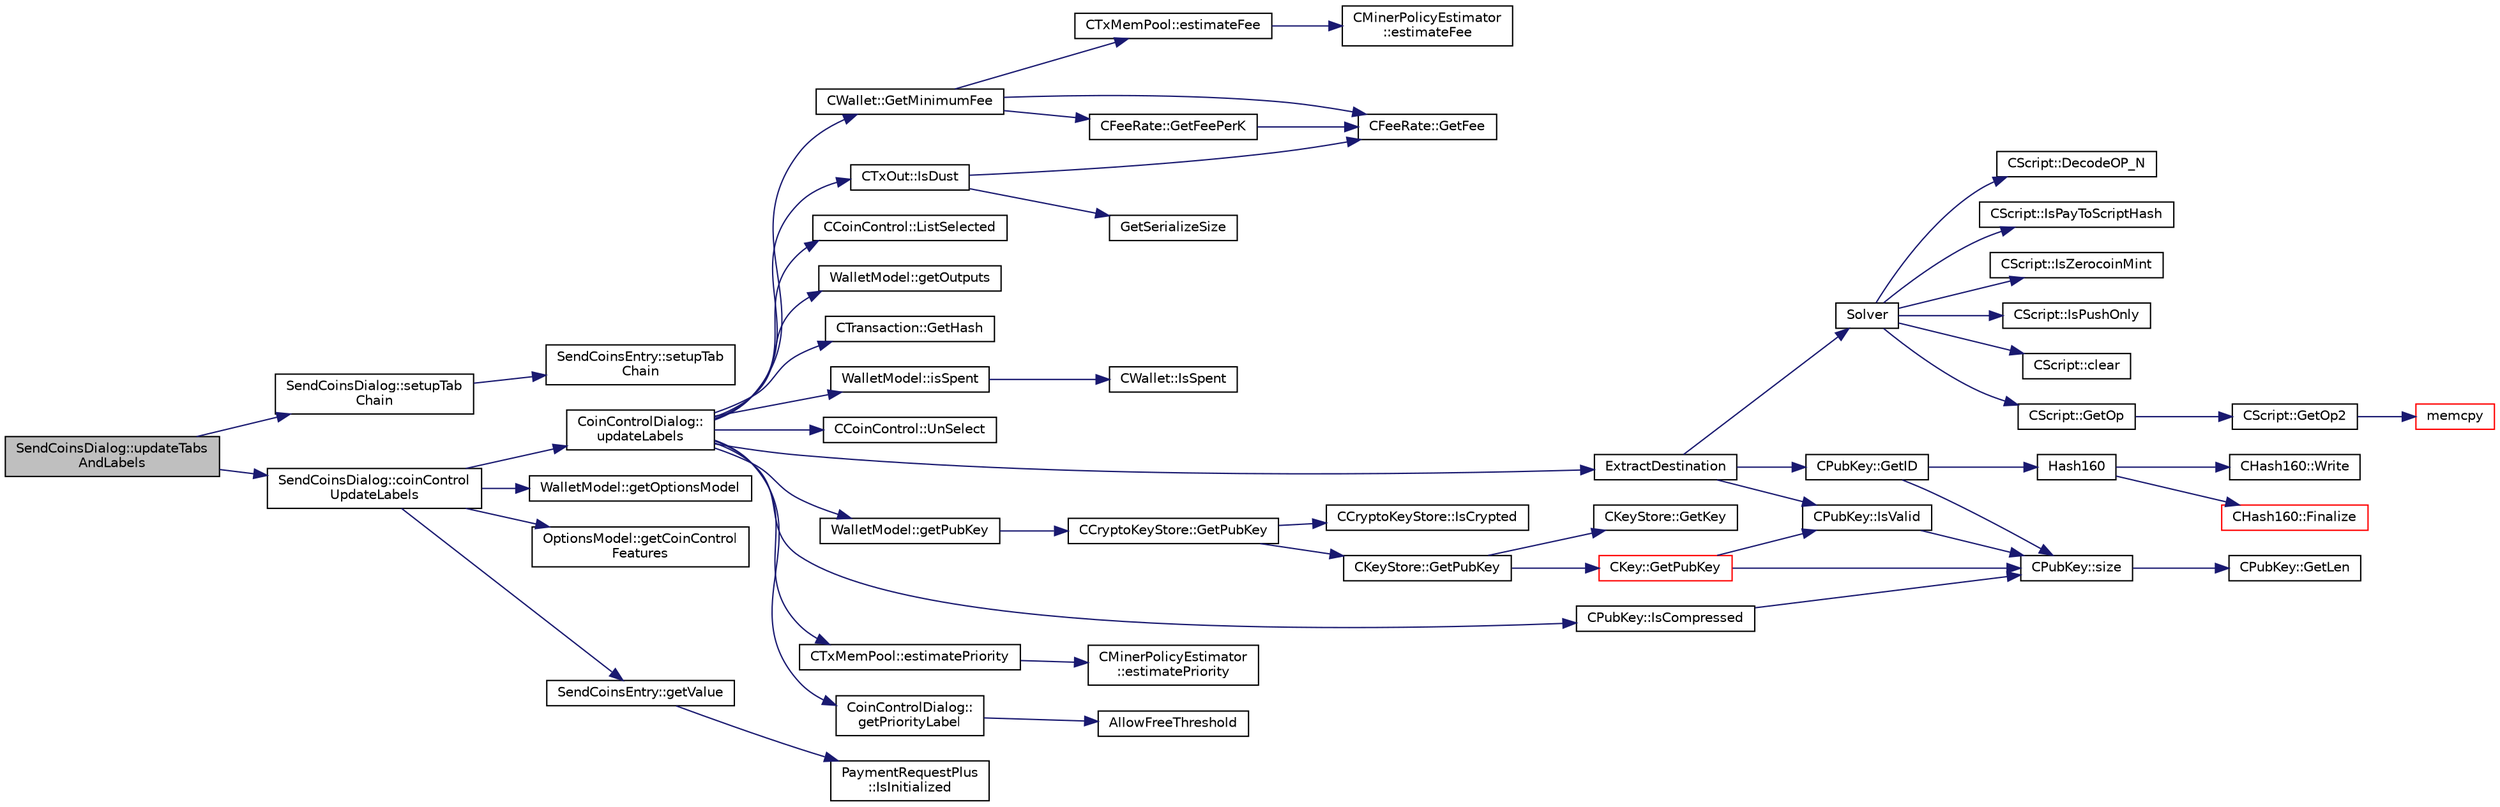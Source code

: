 digraph "SendCoinsDialog::updateTabsAndLabels"
{
  edge [fontname="Helvetica",fontsize="10",labelfontname="Helvetica",labelfontsize="10"];
  node [fontname="Helvetica",fontsize="10",shape=record];
  rankdir="LR";
  Node1910 [label="SendCoinsDialog::updateTabs\lAndLabels",height=0.2,width=0.4,color="black", fillcolor="grey75", style="filled", fontcolor="black"];
  Node1910 -> Node1911 [color="midnightblue",fontsize="10",style="solid",fontname="Helvetica"];
  Node1911 [label="SendCoinsDialog::setupTab\lChain",height=0.2,width=0.4,color="black", fillcolor="white", style="filled",URL="$class_send_coins_dialog.html#a689658987f2af0896f25bf37bb945d91",tooltip="Set up the tab chain manually, as Qt messes up the tab chain by default in some cases (issue https://..."];
  Node1911 -> Node1912 [color="midnightblue",fontsize="10",style="solid",fontname="Helvetica"];
  Node1912 [label="SendCoinsEntry::setupTab\lChain",height=0.2,width=0.4,color="black", fillcolor="white", style="filled",URL="$class_send_coins_entry.html#aa431a0bf53174b3a012fe224e472bc13",tooltip="Set up the tab chain manually, as Qt messes up the tab chain by default in some cases (issue https://..."];
  Node1910 -> Node1913 [color="midnightblue",fontsize="10",style="solid",fontname="Helvetica"];
  Node1913 [label="SendCoinsDialog::coinControl\lUpdateLabels",height=0.2,width=0.4,color="black", fillcolor="white", style="filled",URL="$class_send_coins_dialog.html#ae4f429aabcaf309aa314b90049be2a74"];
  Node1913 -> Node1914 [color="midnightblue",fontsize="10",style="solid",fontname="Helvetica"];
  Node1914 [label="WalletModel::getOptionsModel",height=0.2,width=0.4,color="black", fillcolor="white", style="filled",URL="$class_wallet_model.html#a96d53e56b3f8f07537ea2523f7a7d300"];
  Node1913 -> Node1915 [color="midnightblue",fontsize="10",style="solid",fontname="Helvetica"];
  Node1915 [label="OptionsModel::getCoinControl\lFeatures",height=0.2,width=0.4,color="black", fillcolor="white", style="filled",URL="$class_options_model.html#ace6c871068f613aee277e37bfdc988c0"];
  Node1913 -> Node1916 [color="midnightblue",fontsize="10",style="solid",fontname="Helvetica"];
  Node1916 [label="SendCoinsEntry::getValue",height=0.2,width=0.4,color="black", fillcolor="white", style="filled",URL="$class_send_coins_entry.html#af36fb0ed9e2e07079c1a982b31e793c8"];
  Node1916 -> Node1917 [color="midnightblue",fontsize="10",style="solid",fontname="Helvetica"];
  Node1917 [label="PaymentRequestPlus\l::IsInitialized",height=0.2,width=0.4,color="black", fillcolor="white", style="filled",URL="$class_payment_request_plus.html#aa3d8c57af7c7bc4ffbc31da32e5a40a6"];
  Node1913 -> Node1918 [color="midnightblue",fontsize="10",style="solid",fontname="Helvetica"];
  Node1918 [label="CoinControlDialog::\lupdateLabels",height=0.2,width=0.4,color="black", fillcolor="white", style="filled",URL="$class_coin_control_dialog.html#a4fc60e89b097952ff22dc0f9c58c87d9"];
  Node1918 -> Node1919 [color="midnightblue",fontsize="10",style="solid",fontname="Helvetica"];
  Node1919 [label="CTxOut::IsDust",height=0.2,width=0.4,color="black", fillcolor="white", style="filled",URL="$class_c_tx_out.html#ad4440670c7b3a59b46fa44f2f032ded8"];
  Node1919 -> Node1920 [color="midnightblue",fontsize="10",style="solid",fontname="Helvetica"];
  Node1920 [label="GetSerializeSize",height=0.2,width=0.4,color="black", fillcolor="white", style="filled",URL="$serialize_8h.html#a48239e478ae730373d1984fe304ca025"];
  Node1919 -> Node1921 [color="midnightblue",fontsize="10",style="solid",fontname="Helvetica"];
  Node1921 [label="CFeeRate::GetFee",height=0.2,width=0.4,color="black", fillcolor="white", style="filled",URL="$class_c_fee_rate.html#a6a3aef64120ef51ac921318282404b0e"];
  Node1918 -> Node1922 [color="midnightblue",fontsize="10",style="solid",fontname="Helvetica"];
  Node1922 [label="CCoinControl::ListSelected",height=0.2,width=0.4,color="black", fillcolor="white", style="filled",URL="$class_c_coin_control.html#a176b3a32b5f623fe25b8e61ca561422e"];
  Node1918 -> Node1923 [color="midnightblue",fontsize="10",style="solid",fontname="Helvetica"];
  Node1923 [label="WalletModel::getOutputs",height=0.2,width=0.4,color="black", fillcolor="white", style="filled",URL="$class_wallet_model.html#a5237ea4d9724807a05e2944e5ce6f181"];
  Node1918 -> Node1924 [color="midnightblue",fontsize="10",style="solid",fontname="Helvetica"];
  Node1924 [label="CTransaction::GetHash",height=0.2,width=0.4,color="black", fillcolor="white", style="filled",URL="$class_c_transaction.html#a7efd1379de830341417c0bfa23a149aa"];
  Node1918 -> Node1925 [color="midnightblue",fontsize="10",style="solid",fontname="Helvetica"];
  Node1925 [label="WalletModel::isSpent",height=0.2,width=0.4,color="black", fillcolor="white", style="filled",URL="$class_wallet_model.html#acb24dd4388e6daef526667fb365a57b1"];
  Node1925 -> Node1926 [color="midnightblue",fontsize="10",style="solid",fontname="Helvetica"];
  Node1926 [label="CWallet::IsSpent",height=0.2,width=0.4,color="black", fillcolor="white", style="filled",URL="$group__map_wallet.html#ga6adcf1c224ed3c3fe4b0b19f6fca75d8",tooltip="Outpoint is spent if any non-conflicted transaction spends it: "];
  Node1918 -> Node1927 [color="midnightblue",fontsize="10",style="solid",fontname="Helvetica"];
  Node1927 [label="CCoinControl::UnSelect",height=0.2,width=0.4,color="black", fillcolor="white", style="filled",URL="$class_c_coin_control.html#a7f9b8135840df5907bc49a4c5cb19ba4"];
  Node1918 -> Node1928 [color="midnightblue",fontsize="10",style="solid",fontname="Helvetica"];
  Node1928 [label="ExtractDestination",height=0.2,width=0.4,color="black", fillcolor="white", style="filled",URL="$standard_8cpp.html#a951f7e601746ae076afdf3169ecca2fc"];
  Node1928 -> Node1929 [color="midnightblue",fontsize="10",style="solid",fontname="Helvetica"];
  Node1929 [label="Solver",height=0.2,width=0.4,color="black", fillcolor="white", style="filled",URL="$standard_8cpp.html#a6ee6be50bff44464e905680c6fcee6dc",tooltip="Return public keys or hashes from scriptPubKey, for &#39;standard&#39; transaction types. ..."];
  Node1929 -> Node1930 [color="midnightblue",fontsize="10",style="solid",fontname="Helvetica"];
  Node1930 [label="CScript::IsPayToScriptHash",height=0.2,width=0.4,color="black", fillcolor="white", style="filled",URL="$class_c_script.html#a0c3729c606d318923dc06f95d85a0971"];
  Node1929 -> Node1931 [color="midnightblue",fontsize="10",style="solid",fontname="Helvetica"];
  Node1931 [label="CScript::IsZerocoinMint",height=0.2,width=0.4,color="black", fillcolor="white", style="filled",URL="$class_c_script.html#aadeaf93bd9c00abc9e20d082051adac8"];
  Node1929 -> Node1932 [color="midnightblue",fontsize="10",style="solid",fontname="Helvetica"];
  Node1932 [label="CScript::IsPushOnly",height=0.2,width=0.4,color="black", fillcolor="white", style="filled",URL="$class_c_script.html#a090905f875fa5a40e616b319de8e973f",tooltip="Called by IsStandardTx and P2SH/BIP62 VerifyScript (which makes it consensus-critical). "];
  Node1929 -> Node1933 [color="midnightblue",fontsize="10",style="solid",fontname="Helvetica"];
  Node1933 [label="CScript::clear",height=0.2,width=0.4,color="black", fillcolor="white", style="filled",URL="$class_c_script.html#a7b2baf842621f07c4939408acf63377c"];
  Node1929 -> Node1934 [color="midnightblue",fontsize="10",style="solid",fontname="Helvetica"];
  Node1934 [label="CScript::GetOp",height=0.2,width=0.4,color="black", fillcolor="white", style="filled",URL="$class_c_script.html#a94635ed93d8d244ec3acfa83f9ecfe5f"];
  Node1934 -> Node1935 [color="midnightblue",fontsize="10",style="solid",fontname="Helvetica"];
  Node1935 [label="CScript::GetOp2",height=0.2,width=0.4,color="black", fillcolor="white", style="filled",URL="$class_c_script.html#aac2dbe75742054049b0c6de0e9473ef0"];
  Node1935 -> Node1936 [color="midnightblue",fontsize="10",style="solid",fontname="Helvetica"];
  Node1936 [label="memcpy",height=0.2,width=0.4,color="red", fillcolor="white", style="filled",URL="$glibc__compat_8cpp.html#a0f46826ab0466591e136db24394923cf"];
  Node1929 -> Node1938 [color="midnightblue",fontsize="10",style="solid",fontname="Helvetica"];
  Node1938 [label="CScript::DecodeOP_N",height=0.2,width=0.4,color="black", fillcolor="white", style="filled",URL="$class_c_script.html#a7f975fca06b3e9a17da8ba23c7647e2e",tooltip="Encode/decode small integers: "];
  Node1928 -> Node1939 [color="midnightblue",fontsize="10",style="solid",fontname="Helvetica"];
  Node1939 [label="CPubKey::IsValid",height=0.2,width=0.4,color="black", fillcolor="white", style="filled",URL="$class_c_pub_key.html#a4fa94293cf8577fd039b9a133f6c7f30"];
  Node1939 -> Node1940 [color="midnightblue",fontsize="10",style="solid",fontname="Helvetica"];
  Node1940 [label="CPubKey::size",height=0.2,width=0.4,color="black", fillcolor="white", style="filled",URL="$class_c_pub_key.html#a6bb28fcf0a5f799c69f5b7269363b309",tooltip="Simple read-only vector-like interface to the pubkey data. "];
  Node1940 -> Node1941 [color="midnightblue",fontsize="10",style="solid",fontname="Helvetica"];
  Node1941 [label="CPubKey::GetLen",height=0.2,width=0.4,color="black", fillcolor="white", style="filled",URL="$class_c_pub_key.html#a7dc71b3f037c84268dc22de97d7b65fb",tooltip="Compute the length of a pubkey with a given first byte. "];
  Node1928 -> Node1942 [color="midnightblue",fontsize="10",style="solid",fontname="Helvetica"];
  Node1942 [label="CPubKey::GetID",height=0.2,width=0.4,color="black", fillcolor="white", style="filled",URL="$class_c_pub_key.html#a2675f7e6f72eff68e7a5227289feb021",tooltip="Get the KeyID of this public key (hash of its serialization) "];
  Node1942 -> Node1943 [color="midnightblue",fontsize="10",style="solid",fontname="Helvetica"];
  Node1943 [label="Hash160",height=0.2,width=0.4,color="black", fillcolor="white", style="filled",URL="$hash_8h.html#a4490f70ddae16e9e48460a0416a48a6b",tooltip="Compute the 160-bit hash an object. "];
  Node1943 -> Node1944 [color="midnightblue",fontsize="10",style="solid",fontname="Helvetica"];
  Node1944 [label="CHash160::Write",height=0.2,width=0.4,color="black", fillcolor="white", style="filled",URL="$class_c_hash160.html#af56cdd9443013eb68b246aa8450217f2"];
  Node1943 -> Node1945 [color="midnightblue",fontsize="10",style="solid",fontname="Helvetica"];
  Node1945 [label="CHash160::Finalize",height=0.2,width=0.4,color="red", fillcolor="white", style="filled",URL="$class_c_hash160.html#a9bb08e1772002ae1a5d85017ba7952ee"];
  Node1942 -> Node1940 [color="midnightblue",fontsize="10",style="solid",fontname="Helvetica"];
  Node1918 -> Node1949 [color="midnightblue",fontsize="10",style="solid",fontname="Helvetica"];
  Node1949 [label="WalletModel::getPubKey",height=0.2,width=0.4,color="black", fillcolor="white", style="filled",URL="$class_wallet_model.html#abe0b4462654768f301d1f758f7907ca2"];
  Node1949 -> Node1950 [color="midnightblue",fontsize="10",style="solid",fontname="Helvetica"];
  Node1950 [label="CCryptoKeyStore::GetPubKey",height=0.2,width=0.4,color="black", fillcolor="white", style="filled",URL="$class_c_crypto_key_store.html#a20b474adfe6900bb36cd4fd6f9c31380"];
  Node1950 -> Node1951 [color="midnightblue",fontsize="10",style="solid",fontname="Helvetica"];
  Node1951 [label="CCryptoKeyStore::IsCrypted",height=0.2,width=0.4,color="black", fillcolor="white", style="filled",URL="$class_c_crypto_key_store.html#acc8fed44366c98fb481333ca6e867088"];
  Node1950 -> Node1952 [color="midnightblue",fontsize="10",style="solid",fontname="Helvetica"];
  Node1952 [label="CKeyStore::GetPubKey",height=0.2,width=0.4,color="black", fillcolor="white", style="filled",URL="$class_c_key_store.html#ab83687ea4c9df138b21f6ec3e9809f42"];
  Node1952 -> Node1953 [color="midnightblue",fontsize="10",style="solid",fontname="Helvetica"];
  Node1953 [label="CKeyStore::GetKey",height=0.2,width=0.4,color="black", fillcolor="white", style="filled",URL="$class_c_key_store.html#a2dffca468fef2e5da2e42a7c983d968a"];
  Node1952 -> Node1954 [color="midnightblue",fontsize="10",style="solid",fontname="Helvetica"];
  Node1954 [label="CKey::GetPubKey",height=0.2,width=0.4,color="red", fillcolor="white", style="filled",URL="$class_c_key.html#aa1085c59603a62db6ec776300f250337",tooltip="Compute the public key from a private key. "];
  Node1954 -> Node1940 [color="midnightblue",fontsize="10",style="solid",fontname="Helvetica"];
  Node1954 -> Node1939 [color="midnightblue",fontsize="10",style="solid",fontname="Helvetica"];
  Node1918 -> Node1958 [color="midnightblue",fontsize="10",style="solid",fontname="Helvetica"];
  Node1958 [label="CPubKey::IsCompressed",height=0.2,width=0.4,color="black", fillcolor="white", style="filled",URL="$class_c_pub_key.html#a25f8b70340ad20ddab0f80ec4cee9396",tooltip="Check whether this is a compressed public key. "];
  Node1958 -> Node1940 [color="midnightblue",fontsize="10",style="solid",fontname="Helvetica"];
  Node1918 -> Node1959 [color="midnightblue",fontsize="10",style="solid",fontname="Helvetica"];
  Node1959 [label="CTxMemPool::estimatePriority",height=0.2,width=0.4,color="black", fillcolor="white", style="filled",URL="$class_c_tx_mem_pool.html#a225378304025c093d2dc5fcb754ade3b",tooltip="Estimate priority needed to get into the next nBlocks. "];
  Node1959 -> Node1960 [color="midnightblue",fontsize="10",style="solid",fontname="Helvetica"];
  Node1960 [label="CMinerPolicyEstimator\l::estimatePriority",height=0.2,width=0.4,color="black", fillcolor="white", style="filled",URL="$class_c_miner_policy_estimator.html#ae9bb4813622680e6e3b48ea8c0ce41b6"];
  Node1918 -> Node1961 [color="midnightblue",fontsize="10",style="solid",fontname="Helvetica"];
  Node1961 [label="CoinControlDialog::\lgetPriorityLabel",height=0.2,width=0.4,color="black", fillcolor="white", style="filled",URL="$class_coin_control_dialog.html#a82c553c068d383edb52e2c239642d8e4"];
  Node1961 -> Node1962 [color="midnightblue",fontsize="10",style="solid",fontname="Helvetica"];
  Node1962 [label="AllowFreeThreshold",height=0.2,width=0.4,color="black", fillcolor="white", style="filled",URL="$txmempool_8h.html#a51bd4734f99121bdc24323fd5aebacc3"];
  Node1918 -> Node1963 [color="midnightblue",fontsize="10",style="solid",fontname="Helvetica"];
  Node1963 [label="CWallet::GetMinimumFee",height=0.2,width=0.4,color="black", fillcolor="white", style="filled",URL="$group___actions.html#ga64a76474added26d9fbf904b5dd978a8"];
  Node1963 -> Node1921 [color="midnightblue",fontsize="10",style="solid",fontname="Helvetica"];
  Node1963 -> Node1964 [color="midnightblue",fontsize="10",style="solid",fontname="Helvetica"];
  Node1964 [label="CFeeRate::GetFeePerK",height=0.2,width=0.4,color="black", fillcolor="white", style="filled",URL="$class_c_fee_rate.html#ac772be79983433d442d6b871d2fb6e11"];
  Node1964 -> Node1921 [color="midnightblue",fontsize="10",style="solid",fontname="Helvetica"];
  Node1963 -> Node1965 [color="midnightblue",fontsize="10",style="solid",fontname="Helvetica"];
  Node1965 [label="CTxMemPool::estimateFee",height=0.2,width=0.4,color="black", fillcolor="white", style="filled",URL="$class_c_tx_mem_pool.html#a32dd66c128330aed86865c8a61857c6c",tooltip="Estimate fee rate needed to get into the next nBlocks. "];
  Node1965 -> Node1966 [color="midnightblue",fontsize="10",style="solid",fontname="Helvetica"];
  Node1966 [label="CMinerPolicyEstimator\l::estimateFee",height=0.2,width=0.4,color="black", fillcolor="white", style="filled",URL="$class_c_miner_policy_estimator.html#a00b6f58a508ee87999910972f37b3281",tooltip="Can return CFeeRate(0) if we don&#39;t have any data for that many blocks back. "];
}
